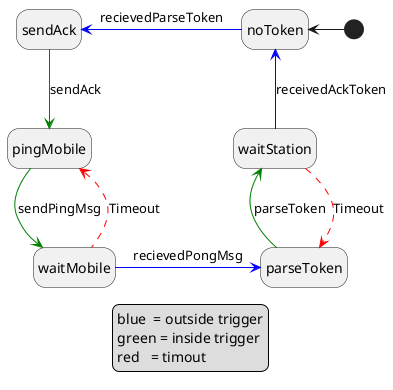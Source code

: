 @startuml diagram
hide empty description

state noToken
state sendAck
state pingMobile
state waitMobile
state parseToken
state waitStation

[*] -l-> noToken

' [#blue]
' [#red]

noToken -l[#blue]-> sendAck: recievedParseToken

sendAck -d[#green]-> pingMobile: sendAck

pingMobile -d[#green]-> waitMobile: sendPingMsg
waitMobile -u[#red,dashed]-> pingMobile: Timeout

waitMobile -r[#blue]-> parseToken: recievedPongMsg

parseToken -u[#green]-> waitStation: parseToken
waitStation -d[#red,dashed]-> parseToken: Timeout

waitStation -u[#blue]-> noToken: receivedAckToken

legend
blue  = outside trigger
green = inside trigger
red   = timout
end legend
@enduml